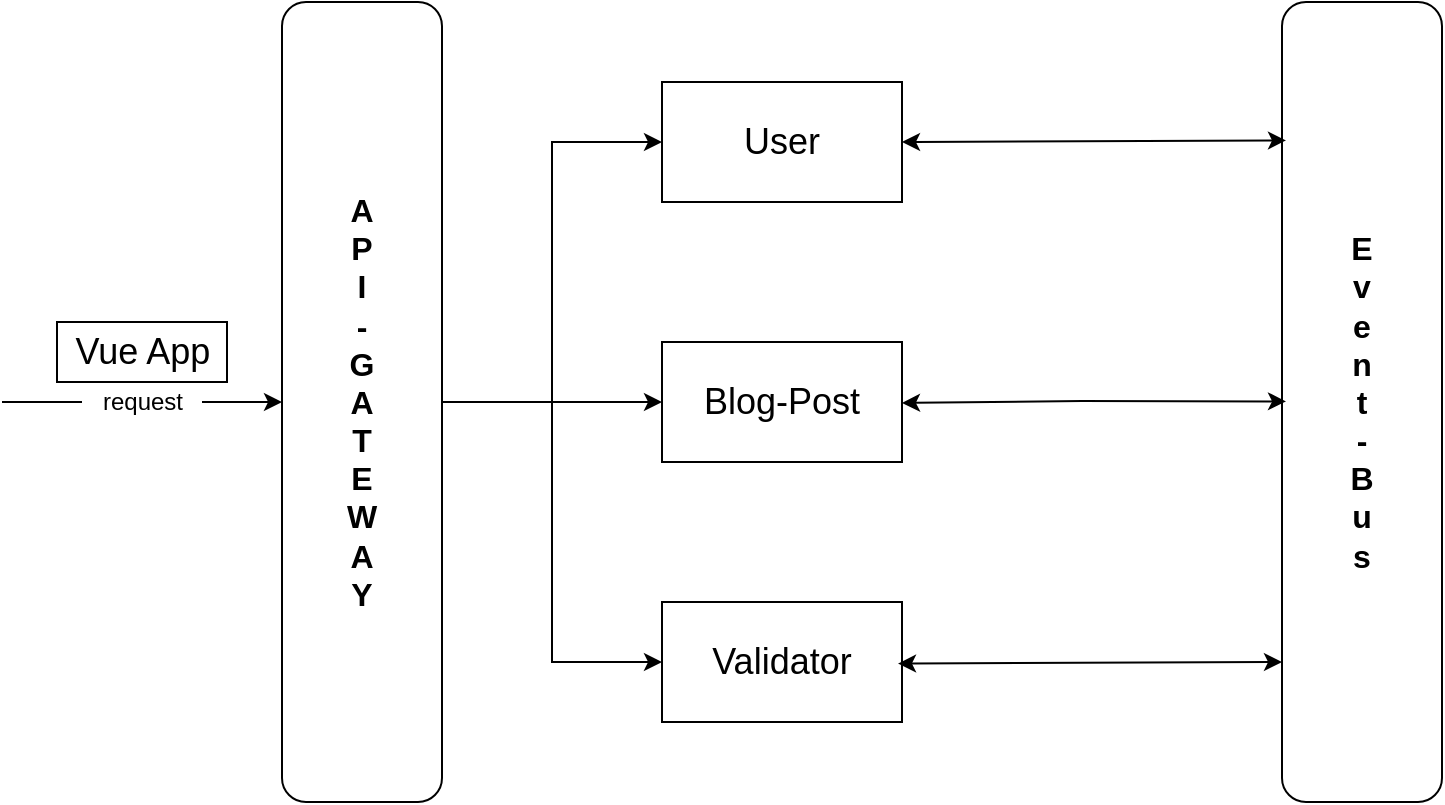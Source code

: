<mxfile version="18.0.2" type="github">
  <diagram id="cXGQFZiYF-LbRPhs6onj" name="Page-1">
    <mxGraphModel dx="1422" dy="762" grid="1" gridSize="10" guides="1" tooltips="1" connect="1" arrows="1" fold="1" page="1" pageScale="1" pageWidth="827" pageHeight="1169" math="0" shadow="0">
      <root>
        <mxCell id="0" />
        <mxCell id="1" parent="0" />
        <mxCell id="uOhAquRVO7hAb92iXrPx-8" style="edgeStyle=orthogonalEdgeStyle;rounded=0;orthogonalLoop=1;jettySize=auto;html=1;entryX=0;entryY=0.5;entryDx=0;entryDy=0;fontSize=18;" edge="1" parent="1" source="uOhAquRVO7hAb92iXrPx-2" target="uOhAquRVO7hAb92iXrPx-7">
          <mxGeometry relative="1" as="geometry" />
        </mxCell>
        <mxCell id="uOhAquRVO7hAb92iXrPx-11" style="edgeStyle=orthogonalEdgeStyle;rounded=0;orthogonalLoop=1;jettySize=auto;html=1;fontSize=18;" edge="1" parent="1" source="uOhAquRVO7hAb92iXrPx-2" target="uOhAquRVO7hAb92iXrPx-9">
          <mxGeometry relative="1" as="geometry" />
        </mxCell>
        <mxCell id="uOhAquRVO7hAb92iXrPx-13" style="edgeStyle=orthogonalEdgeStyle;rounded=0;orthogonalLoop=1;jettySize=auto;html=1;entryX=0;entryY=0.5;entryDx=0;entryDy=0;fontSize=18;" edge="1" parent="1" source="uOhAquRVO7hAb92iXrPx-2" target="uOhAquRVO7hAb92iXrPx-12">
          <mxGeometry relative="1" as="geometry" />
        </mxCell>
        <mxCell id="uOhAquRVO7hAb92iXrPx-2" value="&lt;font size=&quot;3&quot;&gt;&lt;b&gt;A&lt;br&gt;P&lt;br&gt;I&lt;br&gt;-&lt;br&gt;G&lt;br&gt;A&lt;br&gt;T&lt;br&gt;E&lt;br&gt;W&lt;br&gt;A&lt;br&gt;Y&lt;br&gt;&lt;/b&gt;&lt;/font&gt;" style="rounded=1;whiteSpace=wrap;html=1;" vertex="1" parent="1">
          <mxGeometry x="140" y="130" width="80" height="400" as="geometry" />
        </mxCell>
        <mxCell id="uOhAquRVO7hAb92iXrPx-3" value="" style="endArrow=classic;html=1;rounded=0;startArrow=none;" edge="1" parent="1" source="uOhAquRVO7hAb92iXrPx-4">
          <mxGeometry width="50" height="50" relative="1" as="geometry">
            <mxPoint y="330" as="sourcePoint" />
            <mxPoint x="140" y="330" as="targetPoint" />
          </mxGeometry>
        </mxCell>
        <mxCell id="uOhAquRVO7hAb92iXrPx-4" value="request" style="text;html=1;align=center;verticalAlign=middle;resizable=0;points=[];autosize=1;strokeColor=none;fillColor=none;" vertex="1" parent="1">
          <mxGeometry x="40" y="320" width="60" height="20" as="geometry" />
        </mxCell>
        <mxCell id="uOhAquRVO7hAb92iXrPx-5" value="" style="endArrow=none;html=1;rounded=0;" edge="1" parent="1" target="uOhAquRVO7hAb92iXrPx-4">
          <mxGeometry width="50" height="50" relative="1" as="geometry">
            <mxPoint y="330" as="sourcePoint" />
            <mxPoint x="140" y="330" as="targetPoint" />
          </mxGeometry>
        </mxCell>
        <mxCell id="uOhAquRVO7hAb92iXrPx-6" value="Vue App" style="rounded=0;whiteSpace=wrap;html=1;fontSize=18;" vertex="1" parent="1">
          <mxGeometry x="27.5" y="290" width="85" height="30" as="geometry" />
        </mxCell>
        <mxCell id="uOhAquRVO7hAb92iXrPx-7" value="User" style="rounded=0;whiteSpace=wrap;html=1;fontSize=18;" vertex="1" parent="1">
          <mxGeometry x="330" y="170" width="120" height="60" as="geometry" />
        </mxCell>
        <mxCell id="uOhAquRVO7hAb92iXrPx-9" value="Blog-Post" style="rounded=0;whiteSpace=wrap;html=1;fontSize=18;" vertex="1" parent="1">
          <mxGeometry x="330" y="300" width="120" height="60" as="geometry" />
        </mxCell>
        <mxCell id="uOhAquRVO7hAb92iXrPx-12" value="Validator" style="rounded=0;whiteSpace=wrap;html=1;fontSize=18;" vertex="1" parent="1">
          <mxGeometry x="330" y="430" width="120" height="60" as="geometry" />
        </mxCell>
        <mxCell id="uOhAquRVO7hAb92iXrPx-15" value="&lt;font size=&quot;3&quot;&gt;&lt;b&gt;E&lt;br&gt;v&lt;br&gt;e&lt;br&gt;n&lt;br&gt;t&lt;br&gt;-&lt;br&gt;B&lt;br&gt;u&lt;br&gt;s&lt;br&gt;&lt;/b&gt;&lt;/font&gt;" style="rounded=1;whiteSpace=wrap;html=1;" vertex="1" parent="1">
          <mxGeometry x="640" y="130" width="80" height="400" as="geometry" />
        </mxCell>
        <mxCell id="uOhAquRVO7hAb92iXrPx-31" value="" style="endArrow=classic;startArrow=classic;html=1;rounded=0;fontSize=18;entryX=0.025;entryY=0.173;entryDx=0;entryDy=0;entryPerimeter=0;exitX=1;exitY=0.5;exitDx=0;exitDy=0;" edge="1" parent="1" source="uOhAquRVO7hAb92iXrPx-7" target="uOhAquRVO7hAb92iXrPx-15">
          <mxGeometry width="50" height="50" relative="1" as="geometry">
            <mxPoint x="390" y="330" as="sourcePoint" />
            <mxPoint x="440" y="280" as="targetPoint" />
          </mxGeometry>
        </mxCell>
        <mxCell id="uOhAquRVO7hAb92iXrPx-32" value="" style="endArrow=classic;startArrow=classic;html=1;rounded=0;fontSize=18;entryX=0.025;entryY=0.173;entryDx=0;entryDy=0;entryPerimeter=0;exitX=1;exitY=0.5;exitDx=0;exitDy=0;" edge="1" parent="1">
          <mxGeometry width="50" height="50" relative="1" as="geometry">
            <mxPoint x="450" y="330.5" as="sourcePoint" />
            <mxPoint x="642" y="329.7" as="targetPoint" />
            <Array as="points">
              <mxPoint x="540" y="329.5" />
            </Array>
          </mxGeometry>
        </mxCell>
        <mxCell id="uOhAquRVO7hAb92iXrPx-33" value="" style="endArrow=classic;startArrow=classic;html=1;rounded=0;fontSize=18;entryX=0.025;entryY=0.173;entryDx=0;entryDy=0;entryPerimeter=0;exitX=1;exitY=0.5;exitDx=0;exitDy=0;" edge="1" parent="1">
          <mxGeometry width="50" height="50" relative="1" as="geometry">
            <mxPoint x="448" y="460.8" as="sourcePoint" />
            <mxPoint x="640" y="460.0" as="targetPoint" />
          </mxGeometry>
        </mxCell>
      </root>
    </mxGraphModel>
  </diagram>
</mxfile>
